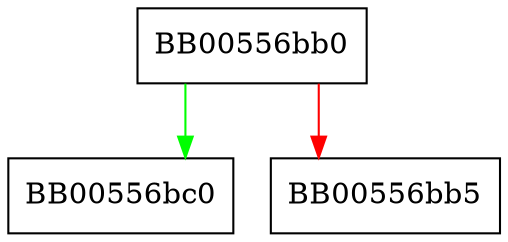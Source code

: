 digraph OSSL_CMP_CTX_get0_untrusted {
  node [shape="box"];
  graph [splines=ortho];
  BB00556bb0 -> BB00556bc0 [color="green"];
  BB00556bb0 -> BB00556bb5 [color="red"];
}